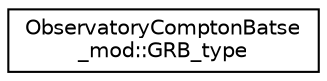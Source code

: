 digraph "Graphical Class Hierarchy"
{
 // LATEX_PDF_SIZE
  edge [fontname="Helvetica",fontsize="10",labelfontname="Helvetica",labelfontsize="10"];
  node [fontname="Helvetica",fontsize="10",shape=record];
  rankdir="LR";
  Node0 [label="ObservatoryComptonBatse\l_mod::GRB_type",height=0.2,width=0.4,color="black", fillcolor="white", style="filled",URL="$structObservatoryComptonBatse__mod_1_1GRB__type.html",tooltip=" "];
}
